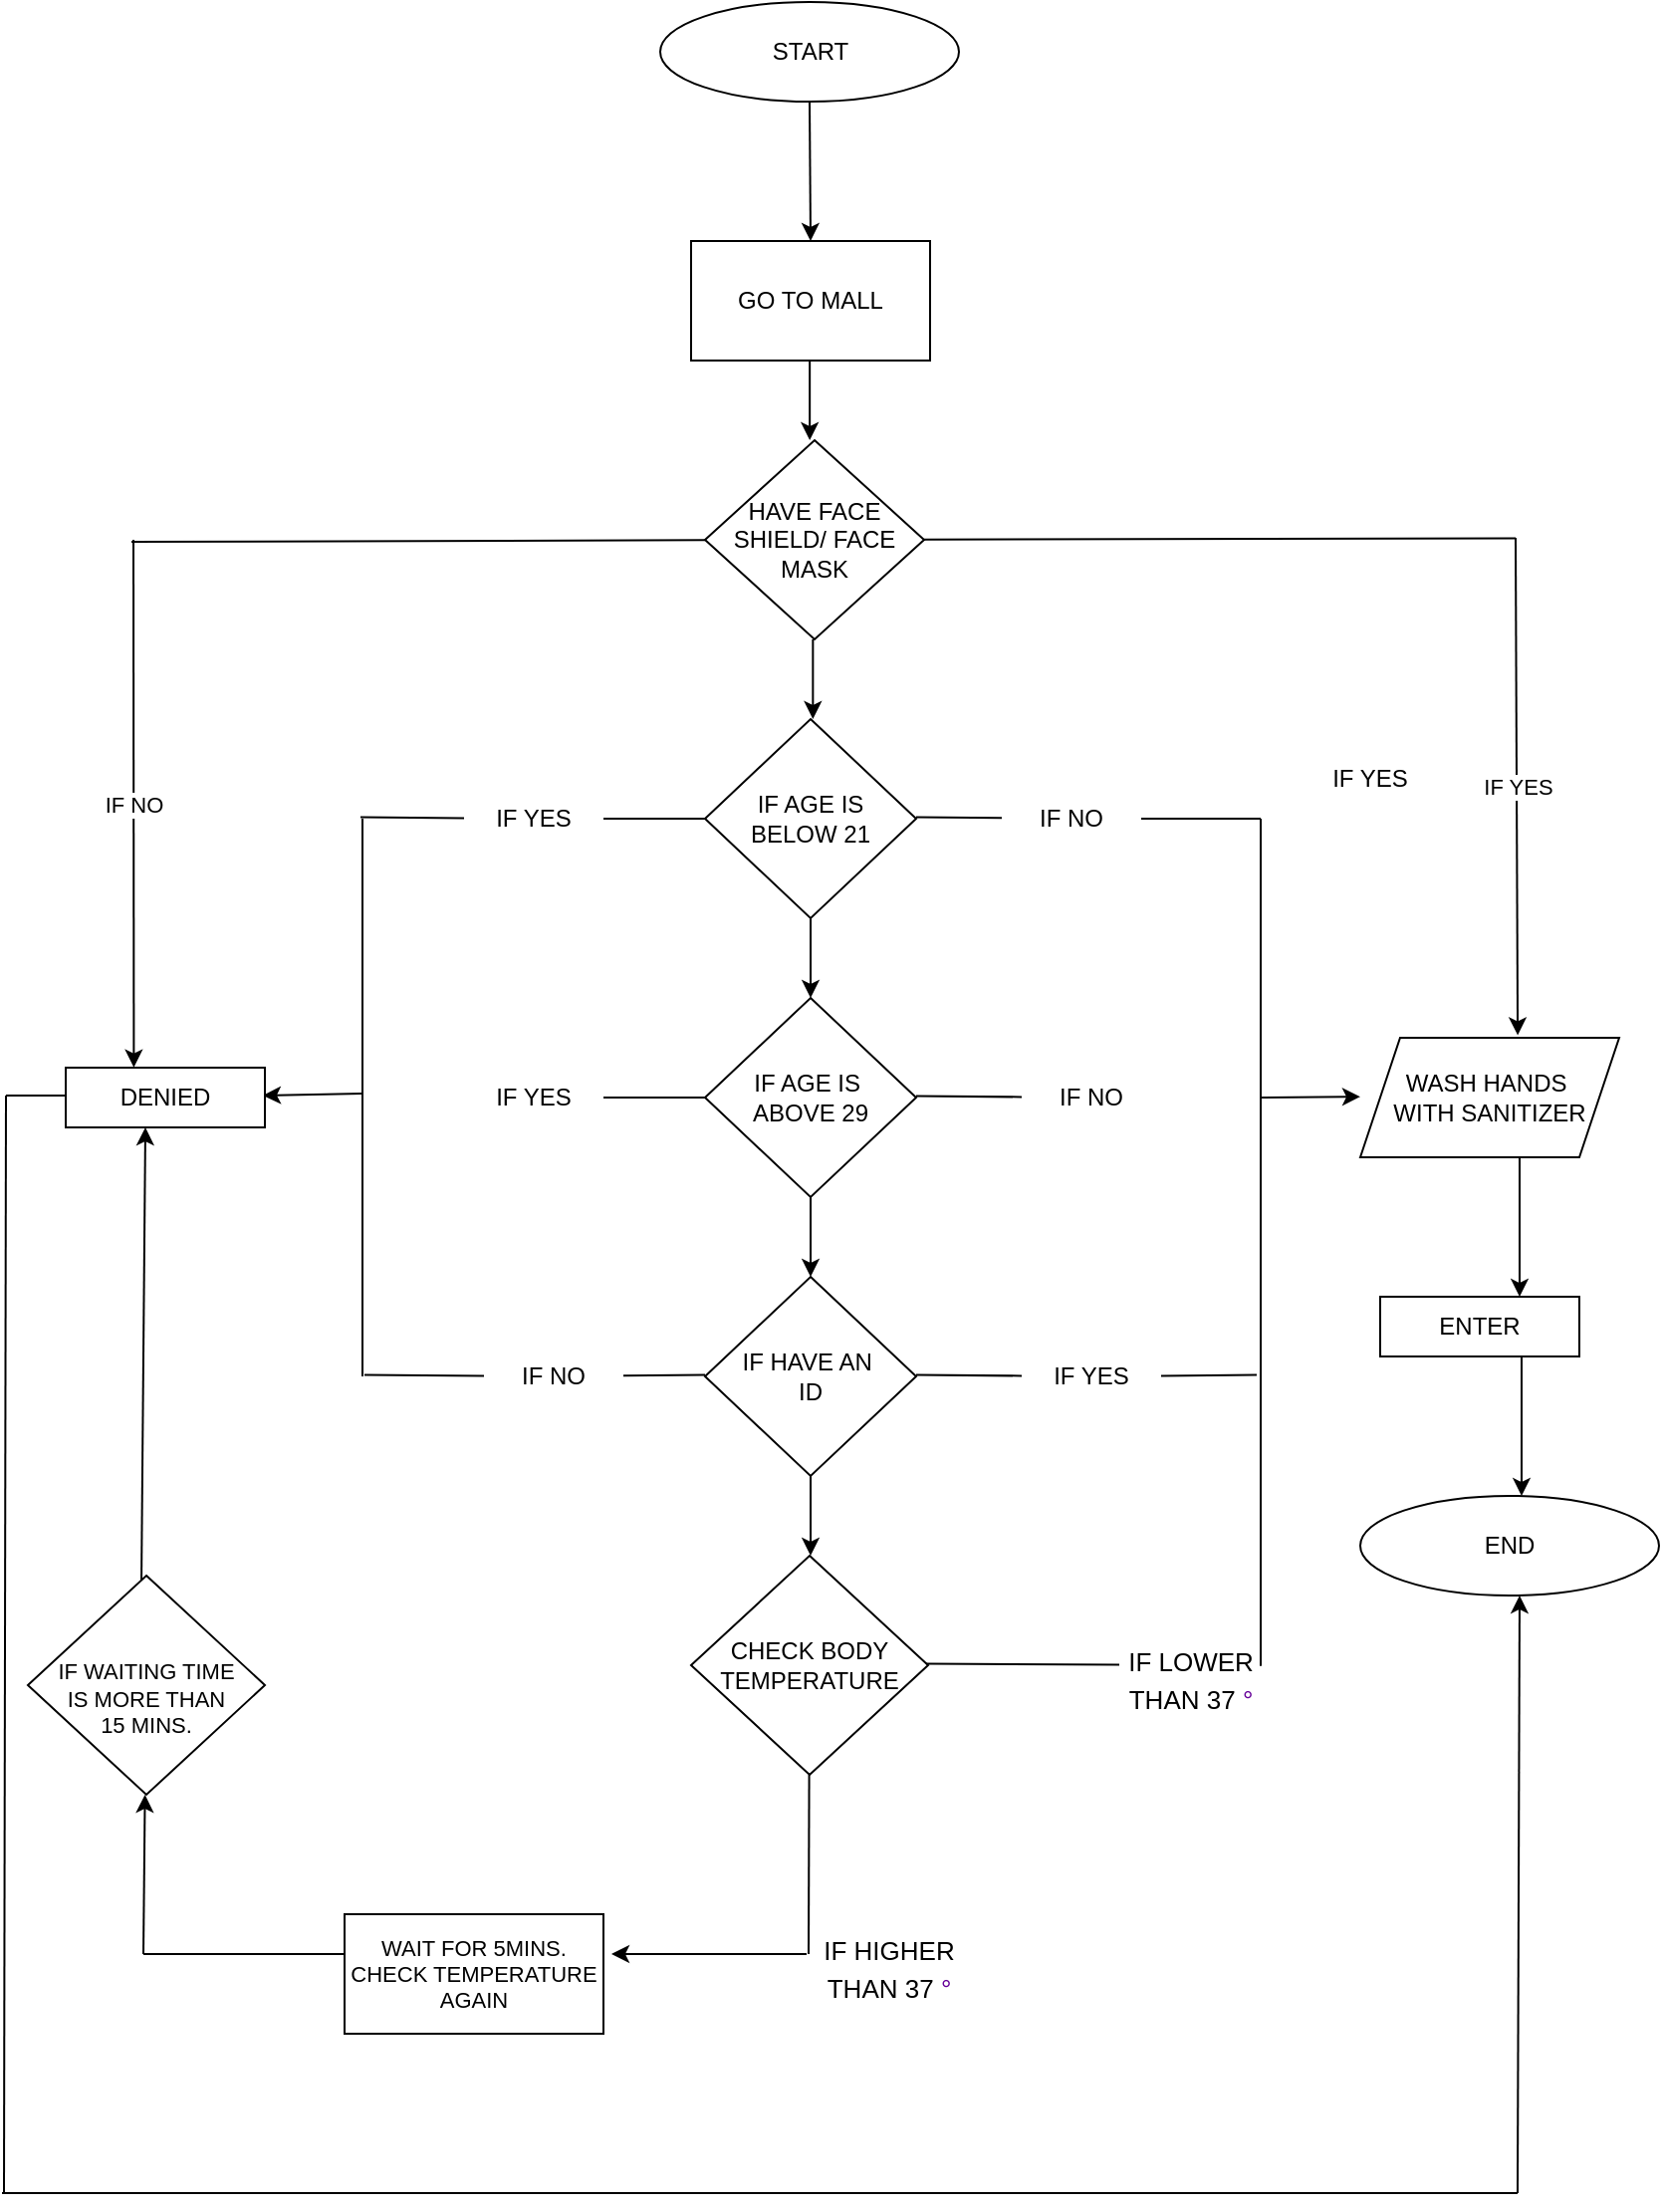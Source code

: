<mxfile version="13.6.10" type="github">
  <diagram id="C5RBs43oDa-KdzZeNtuy" name="Page-1">
    <mxGraphModel dx="782" dy="445" grid="1" gridSize="10" guides="1" tooltips="1" connect="1" arrows="1" fold="1" page="1" pageScale="1" pageWidth="850" pageHeight="1400" math="0" shadow="0">
      <root>
        <mxCell id="WIyWlLk6GJQsqaUBKTNV-0" />
        <mxCell id="WIyWlLk6GJQsqaUBKTNV-1" parent="WIyWlLk6GJQsqaUBKTNV-0" />
        <mxCell id="WIyWlLk6GJQsqaUBKTNV-4" value="Yes" style="rounded=0;html=1;jettySize=auto;orthogonalLoop=1;fontSize=11;endArrow=block;endFill=0;endSize=8;strokeWidth=1;shadow=0;labelBackgroundColor=none;edgeStyle=orthogonalEdgeStyle;" parent="WIyWlLk6GJQsqaUBKTNV-1" target="WIyWlLk6GJQsqaUBKTNV-10" edge="1">
          <mxGeometry y="20" relative="1" as="geometry">
            <mxPoint as="offset" />
            <mxPoint x="220" y="250" as="sourcePoint" />
          </mxGeometry>
        </mxCell>
        <mxCell id="WIyWlLk6GJQsqaUBKTNV-8" value="No" style="rounded=0;html=1;jettySize=auto;orthogonalLoop=1;fontSize=11;endArrow=block;endFill=0;endSize=8;strokeWidth=1;shadow=0;labelBackgroundColor=none;edgeStyle=orthogonalEdgeStyle;" parent="WIyWlLk6GJQsqaUBKTNV-1" target="WIyWlLk6GJQsqaUBKTNV-11" edge="1">
          <mxGeometry x="0.333" y="20" relative="1" as="geometry">
            <mxPoint as="offset" />
            <mxPoint x="220" y="370" as="sourcePoint" />
          </mxGeometry>
        </mxCell>
        <mxCell id="DxQTQDj1nQIEqU1Zx3Uc-0" value="START" style="ellipse;whiteSpace=wrap;html=1;" vertex="1" parent="WIyWlLk6GJQsqaUBKTNV-1">
          <mxGeometry x="338.5" y="60" width="150" height="50" as="geometry" />
        </mxCell>
        <mxCell id="DxQTQDj1nQIEqU1Zx3Uc-2" value="" style="endArrow=classic;html=1;exitX=0.5;exitY=1;exitDx=0;exitDy=0;exitPerimeter=0;" edge="1" parent="WIyWlLk6GJQsqaUBKTNV-1" source="DxQTQDj1nQIEqU1Zx3Uc-0">
          <mxGeometry width="50" height="50" relative="1" as="geometry">
            <mxPoint x="414" y="150" as="sourcePoint" />
            <mxPoint x="414" y="180" as="targetPoint" />
          </mxGeometry>
        </mxCell>
        <mxCell id="DxQTQDj1nQIEqU1Zx3Uc-4" value="GO TO MALL" style="rounded=0;whiteSpace=wrap;html=1;" vertex="1" parent="WIyWlLk6GJQsqaUBKTNV-1">
          <mxGeometry x="354" y="180" width="120" height="60" as="geometry" />
        </mxCell>
        <mxCell id="DxQTQDj1nQIEqU1Zx3Uc-5" value="HAVE FACE SHIELD/ FACE MASK" style="rhombus;whiteSpace=wrap;html=1;fontSize=12;" vertex="1" parent="WIyWlLk6GJQsqaUBKTNV-1">
          <mxGeometry x="361" y="280" width="110" height="100" as="geometry" />
        </mxCell>
        <mxCell id="DxQTQDj1nQIEqU1Zx3Uc-10" value="" style="endArrow=classic;html=1;exitX=0.5;exitY=1;exitDx=0;exitDy=0;exitPerimeter=0;" edge="1" parent="WIyWlLk6GJQsqaUBKTNV-1">
          <mxGeometry width="50" height="50" relative="1" as="geometry">
            <mxPoint x="413.58" y="240.0" as="sourcePoint" />
            <mxPoint x="413.58" y="280" as="targetPoint" />
          </mxGeometry>
        </mxCell>
        <mxCell id="DxQTQDj1nQIEqU1Zx3Uc-12" value="IF AGE IS &lt;br&gt;BELOW 21" style="rhombus;whiteSpace=wrap;html=1;" vertex="1" parent="WIyWlLk6GJQsqaUBKTNV-1">
          <mxGeometry x="361" y="420" width="106" height="100" as="geometry" />
        </mxCell>
        <mxCell id="DxQTQDj1nQIEqU1Zx3Uc-13" value="IF AGE IS&amp;nbsp;&lt;br&gt;ABOVE 29" style="rhombus;whiteSpace=wrap;html=1;" vertex="1" parent="WIyWlLk6GJQsqaUBKTNV-1">
          <mxGeometry x="361" y="560" width="106" height="100" as="geometry" />
        </mxCell>
        <mxCell id="DxQTQDj1nQIEqU1Zx3Uc-14" value="IF HAVE AN&amp;nbsp;&lt;br&gt;ID" style="rhombus;whiteSpace=wrap;html=1;" vertex="1" parent="WIyWlLk6GJQsqaUBKTNV-1">
          <mxGeometry x="361" y="700" width="106" height="100" as="geometry" />
        </mxCell>
        <mxCell id="DxQTQDj1nQIEqU1Zx3Uc-15" value="CHECK BODY&lt;br&gt;TEMPERATURE" style="rhombus;whiteSpace=wrap;html=1;" vertex="1" parent="WIyWlLk6GJQsqaUBKTNV-1">
          <mxGeometry x="354" y="840" width="119" height="110" as="geometry" />
        </mxCell>
        <mxCell id="DxQTQDj1nQIEqU1Zx3Uc-39" value="" style="endArrow=classic;html=1;exitX=0.5;exitY=1;exitDx=0;exitDy=0;exitPerimeter=0;" edge="1" parent="WIyWlLk6GJQsqaUBKTNV-1">
          <mxGeometry width="50" height="50" relative="1" as="geometry">
            <mxPoint x="414.0" y="520" as="sourcePoint" />
            <mxPoint x="414.0" y="560" as="targetPoint" />
          </mxGeometry>
        </mxCell>
        <mxCell id="DxQTQDj1nQIEqU1Zx3Uc-40" value="" style="endArrow=classic;html=1;exitX=0.5;exitY=1;exitDx=0;exitDy=0;exitPerimeter=0;" edge="1" parent="WIyWlLk6GJQsqaUBKTNV-1">
          <mxGeometry width="50" height="50" relative="1" as="geometry">
            <mxPoint x="414.0" y="660" as="sourcePoint" />
            <mxPoint x="414.0" y="700" as="targetPoint" />
          </mxGeometry>
        </mxCell>
        <mxCell id="DxQTQDj1nQIEqU1Zx3Uc-41" value="" style="endArrow=classic;html=1;exitX=0.5;exitY=1;exitDx=0;exitDy=0;exitPerimeter=0;" edge="1" parent="WIyWlLk6GJQsqaUBKTNV-1">
          <mxGeometry width="50" height="50" relative="1" as="geometry">
            <mxPoint x="414.0" y="800" as="sourcePoint" />
            <mxPoint x="414.0" y="840" as="targetPoint" />
          </mxGeometry>
        </mxCell>
        <mxCell id="DxQTQDj1nQIEqU1Zx3Uc-48" value="" style="endArrow=none;html=1;" edge="1" parent="WIyWlLk6GJQsqaUBKTNV-1" target="DxQTQDj1nQIEqU1Zx3Uc-5">
          <mxGeometry width="50" height="50" relative="1" as="geometry">
            <mxPoint x="73" y="331" as="sourcePoint" />
            <mxPoint x="340" y="330" as="targetPoint" />
          </mxGeometry>
        </mxCell>
        <mxCell id="DxQTQDj1nQIEqU1Zx3Uc-70" value="" style="endArrow=none;html=1;" edge="1" parent="WIyWlLk6GJQsqaUBKTNV-1" source="DxQTQDj1nQIEqU1Zx3Uc-85">
          <mxGeometry width="50" height="50" relative="1" as="geometry">
            <mxPoint x="467" y="469.29" as="sourcePoint" />
            <mxPoint x="640" y="470" as="targetPoint" />
          </mxGeometry>
        </mxCell>
        <mxCell id="DxQTQDj1nQIEqU1Zx3Uc-71" value="" style="endArrow=none;html=1;" edge="1" parent="WIyWlLk6GJQsqaUBKTNV-1" source="DxQTQDj1nQIEqU1Zx3Uc-84">
          <mxGeometry width="50" height="50" relative="1" as="geometry">
            <mxPoint x="188" y="469.29" as="sourcePoint" />
            <mxPoint x="361" y="470" as="targetPoint" />
          </mxGeometry>
        </mxCell>
        <mxCell id="DxQTQDj1nQIEqU1Zx3Uc-74" value="" style="endArrow=none;html=1;" edge="1" parent="WIyWlLk6GJQsqaUBKTNV-1" source="DxQTQDj1nQIEqU1Zx3Uc-90">
          <mxGeometry width="50" height="50" relative="1" as="geometry">
            <mxPoint x="190" y="608" as="sourcePoint" />
            <mxPoint x="361" y="610" as="targetPoint" />
          </mxGeometry>
        </mxCell>
        <mxCell id="DxQTQDj1nQIEqU1Zx3Uc-76" value="" style="endArrow=none;html=1;" edge="1" parent="WIyWlLk6GJQsqaUBKTNV-1">
          <mxGeometry width="50" height="50" relative="1" as="geometry">
            <mxPoint x="640" y="470" as="sourcePoint" />
            <mxPoint x="640" y="471" as="targetPoint" />
            <Array as="points">
              <mxPoint x="640" y="900" />
            </Array>
          </mxGeometry>
        </mxCell>
        <mxCell id="DxQTQDj1nQIEqU1Zx3Uc-80" value="" style="endArrow=none;html=1;" edge="1" parent="WIyWlLk6GJQsqaUBKTNV-1" source="DxQTQDj1nQIEqU1Zx3Uc-96">
          <mxGeometry width="50" height="50" relative="1" as="geometry">
            <mxPoint x="467" y="749.29" as="sourcePoint" />
            <mxPoint x="638" y="749.29" as="targetPoint" />
          </mxGeometry>
        </mxCell>
        <mxCell id="DxQTQDj1nQIEqU1Zx3Uc-82" value="" style="endArrow=none;html=1;" edge="1" parent="WIyWlLk6GJQsqaUBKTNV-1" source="DxQTQDj1nQIEqU1Zx3Uc-94">
          <mxGeometry width="50" height="50" relative="1" as="geometry">
            <mxPoint x="190" y="749.29" as="sourcePoint" />
            <mxPoint x="361" y="749.29" as="targetPoint" />
          </mxGeometry>
        </mxCell>
        <mxCell id="DxQTQDj1nQIEqU1Zx3Uc-85" value="IF NO" style="text;html=1;strokeColor=none;fillColor=none;align=center;verticalAlign=middle;whiteSpace=wrap;rounded=0;" vertex="1" parent="WIyWlLk6GJQsqaUBKTNV-1">
          <mxGeometry x="510" y="460" width="70" height="20" as="geometry" />
        </mxCell>
        <mxCell id="DxQTQDj1nQIEqU1Zx3Uc-88" value="" style="endArrow=none;html=1;" edge="1" parent="WIyWlLk6GJQsqaUBKTNV-1" target="DxQTQDj1nQIEqU1Zx3Uc-85">
          <mxGeometry width="50" height="50" relative="1" as="geometry">
            <mxPoint x="467" y="469.29" as="sourcePoint" />
            <mxPoint x="640" y="470" as="targetPoint" />
          </mxGeometry>
        </mxCell>
        <mxCell id="DxQTQDj1nQIEqU1Zx3Uc-84" value="IF YES" style="text;html=1;strokeColor=none;fillColor=none;align=center;verticalAlign=middle;whiteSpace=wrap;rounded=0;" vertex="1" parent="WIyWlLk6GJQsqaUBKTNV-1">
          <mxGeometry x="240" y="460" width="70" height="20" as="geometry" />
        </mxCell>
        <mxCell id="DxQTQDj1nQIEqU1Zx3Uc-89" value="" style="endArrow=none;html=1;" edge="1" parent="WIyWlLk6GJQsqaUBKTNV-1" target="DxQTQDj1nQIEqU1Zx3Uc-84">
          <mxGeometry width="50" height="50" relative="1" as="geometry">
            <mxPoint x="188" y="469.29" as="sourcePoint" />
            <mxPoint x="361" y="470" as="targetPoint" />
          </mxGeometry>
        </mxCell>
        <mxCell id="DxQTQDj1nQIEqU1Zx3Uc-90" value="IF YES" style="text;html=1;strokeColor=none;fillColor=none;align=center;verticalAlign=middle;whiteSpace=wrap;rounded=0;" vertex="1" parent="WIyWlLk6GJQsqaUBKTNV-1">
          <mxGeometry x="240" y="600" width="70" height="20" as="geometry" />
        </mxCell>
        <mxCell id="DxQTQDj1nQIEqU1Zx3Uc-92" value="IF NO" style="text;html=1;strokeColor=none;fillColor=none;align=center;verticalAlign=middle;whiteSpace=wrap;rounded=0;" vertex="1" parent="WIyWlLk6GJQsqaUBKTNV-1">
          <mxGeometry x="520" y="600" width="70" height="20" as="geometry" />
        </mxCell>
        <mxCell id="DxQTQDj1nQIEqU1Zx3Uc-93" value="" style="endArrow=none;html=1;" edge="1" parent="WIyWlLk6GJQsqaUBKTNV-1" target="DxQTQDj1nQIEqU1Zx3Uc-92">
          <mxGeometry width="50" height="50" relative="1" as="geometry">
            <mxPoint x="467" y="609.29" as="sourcePoint" />
            <mxPoint x="640" y="610" as="targetPoint" />
          </mxGeometry>
        </mxCell>
        <mxCell id="DxQTQDj1nQIEqU1Zx3Uc-94" value="IF NO" style="text;html=1;strokeColor=none;fillColor=none;align=center;verticalAlign=middle;whiteSpace=wrap;rounded=0;" vertex="1" parent="WIyWlLk6GJQsqaUBKTNV-1">
          <mxGeometry x="250" y="740" width="70" height="20" as="geometry" />
        </mxCell>
        <mxCell id="DxQTQDj1nQIEqU1Zx3Uc-95" value="" style="endArrow=none;html=1;" edge="1" parent="WIyWlLk6GJQsqaUBKTNV-1" target="DxQTQDj1nQIEqU1Zx3Uc-94">
          <mxGeometry width="50" height="50" relative="1" as="geometry">
            <mxPoint x="190" y="749.29" as="sourcePoint" />
            <mxPoint x="361" y="749.29" as="targetPoint" />
          </mxGeometry>
        </mxCell>
        <mxCell id="DxQTQDj1nQIEqU1Zx3Uc-96" value="IF YES" style="text;html=1;strokeColor=none;fillColor=none;align=center;verticalAlign=middle;whiteSpace=wrap;rounded=0;" vertex="1" parent="WIyWlLk6GJQsqaUBKTNV-1">
          <mxGeometry x="520" y="740" width="70" height="20" as="geometry" />
        </mxCell>
        <mxCell id="DxQTQDj1nQIEqU1Zx3Uc-97" value="" style="endArrow=none;html=1;" edge="1" parent="WIyWlLk6GJQsqaUBKTNV-1" target="DxQTQDj1nQIEqU1Zx3Uc-96">
          <mxGeometry width="50" height="50" relative="1" as="geometry">
            <mxPoint x="467" y="749.29" as="sourcePoint" />
            <mxPoint x="638" y="749.29" as="targetPoint" />
          </mxGeometry>
        </mxCell>
        <mxCell id="DxQTQDj1nQIEqU1Zx3Uc-98" value="IF LOWER&lt;br style=&quot;font-size: 13px;&quot;&gt;THAN 37&amp;nbsp;&lt;a href=&quot;https://www.degreesymbol.net/&quot; style=&quot;color: rgb(102, 0, 153); cursor: pointer; font-family: arial, sans-serif; font-size: 13px; text-align: left; background-color: rgb(255, 255, 255);&quot;&gt;&lt;h3 class=&quot;LC20lb DKV0Md&quot; style=&quot;font-size: 13px; font-weight: normal; margin: 0px 0px 3px; padding: 4px 0px 0px; display: inline-block; line-height: 1.3;&quot;&gt;°&lt;/h3&gt;&lt;/a&gt;" style="text;html=1;strokeColor=none;fillColor=none;align=center;verticalAlign=middle;whiteSpace=wrap;rounded=0;fontSize=13;" vertex="1" parent="WIyWlLk6GJQsqaUBKTNV-1">
          <mxGeometry x="570" y="882.5" width="70" height="45" as="geometry" />
        </mxCell>
        <mxCell id="DxQTQDj1nQIEqU1Zx3Uc-100" value="" style="endArrow=none;html=1;sourcePerimeterSpacing=0;startSize=6;jumpSize=6;jumpStyle=none;" edge="1" parent="WIyWlLk6GJQsqaUBKTNV-1">
          <mxGeometry width="50" height="50" relative="1" as="geometry">
            <mxPoint x="472" y="894.29" as="sourcePoint" />
            <mxPoint x="569" y="894.812" as="targetPoint" />
          </mxGeometry>
        </mxCell>
        <mxCell id="DxQTQDj1nQIEqU1Zx3Uc-120" value="" style="endArrow=none;html=1;" edge="1" parent="WIyWlLk6GJQsqaUBKTNV-1">
          <mxGeometry width="50" height="50" relative="1" as="geometry">
            <mxPoint x="189" y="750" as="sourcePoint" />
            <mxPoint x="189" y="470" as="targetPoint" />
          </mxGeometry>
        </mxCell>
        <mxCell id="DxQTQDj1nQIEqU1Zx3Uc-121" value="" style="endArrow=classic;html=1;" edge="1" parent="WIyWlLk6GJQsqaUBKTNV-1">
          <mxGeometry width="50" height="50" relative="1" as="geometry">
            <mxPoint x="189" y="608" as="sourcePoint" />
            <mxPoint x="139" y="609" as="targetPoint" />
          </mxGeometry>
        </mxCell>
        <mxCell id="DxQTQDj1nQIEqU1Zx3Uc-128" value="IF YES" style="text;html=1;strokeColor=none;fillColor=none;align=center;verticalAlign=middle;whiteSpace=wrap;rounded=0;" vertex="1" parent="WIyWlLk6GJQsqaUBKTNV-1">
          <mxGeometry x="660" y="440" width="70" height="20" as="geometry" />
        </mxCell>
        <mxCell id="DxQTQDj1nQIEqU1Zx3Uc-131" value="" style="endArrow=classic;html=1;" edge="1" parent="WIyWlLk6GJQsqaUBKTNV-1">
          <mxGeometry width="50" height="50" relative="1" as="geometry">
            <mxPoint x="640" y="610" as="sourcePoint" />
            <mxPoint x="690" y="609.58" as="targetPoint" />
          </mxGeometry>
        </mxCell>
        <mxCell id="DxQTQDj1nQIEqU1Zx3Uc-132" value="DENIED" style="rounded=0;whiteSpace=wrap;html=1;" vertex="1" parent="WIyWlLk6GJQsqaUBKTNV-1">
          <mxGeometry x="40" y="595" width="100" height="30" as="geometry" />
        </mxCell>
        <mxCell id="DxQTQDj1nQIEqU1Zx3Uc-137" value="" style="endArrow=classic;html=1;entryX=0.342;entryY=-0.005;entryDx=0;entryDy=0;entryPerimeter=0;" edge="1" parent="WIyWlLk6GJQsqaUBKTNV-1" target="DxQTQDj1nQIEqU1Zx3Uc-132">
          <mxGeometry relative="1" as="geometry">
            <mxPoint x="74" y="330" as="sourcePoint" />
            <mxPoint x="60" y="480" as="targetPoint" />
          </mxGeometry>
        </mxCell>
        <mxCell id="DxQTQDj1nQIEqU1Zx3Uc-138" value="IF NO" style="edgeLabel;resizable=0;html=1;align=center;verticalAlign=middle;" connectable="0" vertex="1" parent="DxQTQDj1nQIEqU1Zx3Uc-137">
          <mxGeometry relative="1" as="geometry" />
        </mxCell>
        <mxCell id="DxQTQDj1nQIEqU1Zx3Uc-139" value="" style="endArrow=none;html=1;" edge="1" parent="WIyWlLk6GJQsqaUBKTNV-1" source="DxQTQDj1nQIEqU1Zx3Uc-5">
          <mxGeometry width="50" height="50" relative="1" as="geometry">
            <mxPoint x="580" y="320" as="sourcePoint" />
            <mxPoint x="768" y="329.29" as="targetPoint" />
          </mxGeometry>
        </mxCell>
        <mxCell id="DxQTQDj1nQIEqU1Zx3Uc-140" value="" style="endArrow=classic;html=1;entryX=0.342;entryY=-0.005;entryDx=0;entryDy=0;entryPerimeter=0;" edge="1" parent="WIyWlLk6GJQsqaUBKTNV-1">
          <mxGeometry relative="1" as="geometry">
            <mxPoint x="768" y="329" as="sourcePoint" />
            <mxPoint x="769.04" y="578.7" as="targetPoint" />
          </mxGeometry>
        </mxCell>
        <mxCell id="DxQTQDj1nQIEqU1Zx3Uc-141" value="IF YES" style="edgeLabel;resizable=0;html=1;align=center;verticalAlign=middle;" connectable="0" vertex="1" parent="DxQTQDj1nQIEqU1Zx3Uc-140">
          <mxGeometry relative="1" as="geometry" />
        </mxCell>
        <mxCell id="DxQTQDj1nQIEqU1Zx3Uc-142" value="WASH HANDS&amp;nbsp;&lt;br&gt;WITH SANITIZER" style="shape=parallelogram;perimeter=parallelogramPerimeter;whiteSpace=wrap;html=1;fixedSize=1;fontFamily=Helvetica;fontSize=12;fontColor=#000000;align=center;strokeColor=#000000;fillColor=#ffffff;" vertex="1" parent="WIyWlLk6GJQsqaUBKTNV-1">
          <mxGeometry x="690" y="580" width="130" height="60" as="geometry" />
        </mxCell>
        <mxCell id="DxQTQDj1nQIEqU1Zx3Uc-144" value="ENTER" style="rounded=0;whiteSpace=wrap;html=1;" vertex="1" parent="WIyWlLk6GJQsqaUBKTNV-1">
          <mxGeometry x="700" y="710" width="100" height="30" as="geometry" />
        </mxCell>
        <mxCell id="DxQTQDj1nQIEqU1Zx3Uc-145" value="" style="endArrow=classic;html=1;" edge="1" parent="WIyWlLk6GJQsqaUBKTNV-1">
          <mxGeometry width="50" height="50" relative="1" as="geometry">
            <mxPoint x="770" y="640" as="sourcePoint" />
            <mxPoint x="770" y="710" as="targetPoint" />
          </mxGeometry>
        </mxCell>
        <mxCell id="DxQTQDj1nQIEqU1Zx3Uc-146" value="" style="endArrow=classic;html=1;" edge="1" parent="WIyWlLk6GJQsqaUBKTNV-1">
          <mxGeometry width="50" height="50" relative="1" as="geometry">
            <mxPoint x="771" y="740" as="sourcePoint" />
            <mxPoint x="771" y="810" as="targetPoint" />
          </mxGeometry>
        </mxCell>
        <mxCell id="DxQTQDj1nQIEqU1Zx3Uc-147" value="END" style="ellipse;whiteSpace=wrap;html=1;" vertex="1" parent="WIyWlLk6GJQsqaUBKTNV-1">
          <mxGeometry x="690" y="810" width="150" height="50" as="geometry" />
        </mxCell>
        <mxCell id="DxQTQDj1nQIEqU1Zx3Uc-151" value="" style="endArrow=none;html=1;fontFamily=Helvetica;fontSize=11;fontColor=#000000;align=center;strokeColor=#000000;" edge="1" parent="WIyWlLk6GJQsqaUBKTNV-1">
          <mxGeometry width="50" height="50" relative="1" as="geometry">
            <mxPoint x="10" y="609" as="sourcePoint" />
            <mxPoint x="40" y="609" as="targetPoint" />
          </mxGeometry>
        </mxCell>
        <mxCell id="DxQTQDj1nQIEqU1Zx3Uc-153" value="" style="endArrow=none;html=1;fontFamily=Helvetica;fontSize=11;fontColor=#000000;align=center;strokeColor=#000000;" edge="1" parent="WIyWlLk6GJQsqaUBKTNV-1">
          <mxGeometry width="50" height="50" relative="1" as="geometry">
            <mxPoint x="10" y="609" as="sourcePoint" />
            <mxPoint x="9" y="1160" as="targetPoint" />
          </mxGeometry>
        </mxCell>
        <mxCell id="DxQTQDj1nQIEqU1Zx3Uc-154" value="" style="endArrow=classic;html=1;" edge="1" parent="WIyWlLk6GJQsqaUBKTNV-1">
          <mxGeometry width="50" height="50" relative="1" as="geometry">
            <mxPoint x="78" y="855" as="sourcePoint" />
            <mxPoint x="80" y="625" as="targetPoint" />
          </mxGeometry>
        </mxCell>
        <mxCell id="DxQTQDj1nQIEqU1Zx3Uc-155" value="&lt;br style=&quot;font-size: 11px;&quot;&gt;IF WAITING TIME&lt;br style=&quot;font-size: 11px;&quot;&gt;IS MORE THAN&lt;br style=&quot;font-size: 11px;&quot;&gt;15 MINS." style="rhombus;whiteSpace=wrap;html=1;fontSize=11;fontStyle=0" vertex="1" parent="WIyWlLk6GJQsqaUBKTNV-1">
          <mxGeometry x="21" y="850" width="119" height="110" as="geometry" />
        </mxCell>
        <mxCell id="DxQTQDj1nQIEqU1Zx3Uc-158" value="" style="endArrow=classic;html=1;" edge="1" parent="WIyWlLk6GJQsqaUBKTNV-1">
          <mxGeometry width="50" height="50" relative="1" as="geometry">
            <mxPoint x="79" y="1040" as="sourcePoint" />
            <mxPoint x="79.79" y="960" as="targetPoint" />
          </mxGeometry>
        </mxCell>
        <mxCell id="DxQTQDj1nQIEqU1Zx3Uc-160" value="" style="endArrow=none;html=1;fontFamily=Helvetica;fontSize=11;fontColor=#000000;align=center;startFill=0;strokeColor=#000000;" edge="1" parent="WIyWlLk6GJQsqaUBKTNV-1">
          <mxGeometry relative="1" as="geometry">
            <mxPoint x="79" y="1040" as="sourcePoint" />
            <mxPoint x="240" y="1040" as="targetPoint" />
          </mxGeometry>
        </mxCell>
        <mxCell id="DxQTQDj1nQIEqU1Zx3Uc-162" value="WAIT FOR 5MINS. CHECK TEMPERATURE AGAIN" style="rounded=0;whiteSpace=wrap;html=1;fontSize=11;" vertex="1" parent="WIyWlLk6GJQsqaUBKTNV-1">
          <mxGeometry x="180" y="1020" width="130" height="60" as="geometry" />
        </mxCell>
        <mxCell id="DxQTQDj1nQIEqU1Zx3Uc-165" value="" style="endArrow=none;html=1;fontSize=11;" edge="1" parent="WIyWlLk6GJQsqaUBKTNV-1">
          <mxGeometry width="50" height="50" relative="1" as="geometry">
            <mxPoint x="413" y="1040" as="sourcePoint" />
            <mxPoint x="413.29" y="950" as="targetPoint" />
          </mxGeometry>
        </mxCell>
        <mxCell id="DxQTQDj1nQIEqU1Zx3Uc-166" value="" style="endArrow=classic;html=1;fontFamily=Helvetica;fontSize=11;fontColor=#000000;align=center;strokeColor=#000000;" edge="1" parent="WIyWlLk6GJQsqaUBKTNV-1">
          <mxGeometry width="50" height="50" relative="1" as="geometry">
            <mxPoint x="412" y="1040" as="sourcePoint" />
            <mxPoint x="314" y="1040" as="targetPoint" />
          </mxGeometry>
        </mxCell>
        <mxCell id="DxQTQDj1nQIEqU1Zx3Uc-168" value="" style="endArrow=none;html=1;fontSize=11;" edge="1" parent="WIyWlLk6GJQsqaUBKTNV-1">
          <mxGeometry width="50" height="50" relative="1" as="geometry">
            <mxPoint x="8" y="1160" as="sourcePoint" />
            <mxPoint x="769" y="1160" as="targetPoint" />
          </mxGeometry>
        </mxCell>
        <mxCell id="DxQTQDj1nQIEqU1Zx3Uc-170" value="" style="endArrow=classic;html=1;fontSize=11;" edge="1" parent="WIyWlLk6GJQsqaUBKTNV-1">
          <mxGeometry width="50" height="50" relative="1" as="geometry">
            <mxPoint x="769" y="1160" as="sourcePoint" />
            <mxPoint x="770" y="860" as="targetPoint" />
          </mxGeometry>
        </mxCell>
        <mxCell id="DxQTQDj1nQIEqU1Zx3Uc-172" value="IF HIGHER THAN&amp;nbsp;&lt;span style=&quot;font-size: 13px;&quot;&gt;37&amp;nbsp;&lt;/span&gt;&lt;a href=&quot;https://www.degreesymbol.net/&quot; style=&quot;color: rgb(102, 0, 153); cursor: pointer; font-family: arial, sans-serif; font-size: 13px; text-align: left; background-color: rgb(255, 255, 255);&quot;&gt;&lt;h3 class=&quot;LC20lb DKV0Md&quot; style=&quot;font-size: 13px; font-weight: normal; margin: 0px 0px 3px; padding: 4px 0px 0px; display: inline-block; line-height: 1.3;&quot;&gt;°&lt;/h3&gt;&lt;/a&gt;" style="text;html=1;strokeColor=none;fillColor=none;align=center;verticalAlign=middle;whiteSpace=wrap;rounded=0;fontSize=13;" vertex="1" parent="WIyWlLk6GJQsqaUBKTNV-1">
          <mxGeometry x="410" y="1025" width="87" height="50" as="geometry" />
        </mxCell>
        <mxCell id="DxQTQDj1nQIEqU1Zx3Uc-178" value="" style="endArrow=classic;html=1;exitX=0.5;exitY=1;exitDx=0;exitDy=0;exitPerimeter=0;" edge="1" parent="WIyWlLk6GJQsqaUBKTNV-1">
          <mxGeometry width="50" height="50" relative="1" as="geometry">
            <mxPoint x="415.17" y="380" as="sourcePoint" />
            <mxPoint x="415.17" y="420" as="targetPoint" />
          </mxGeometry>
        </mxCell>
      </root>
    </mxGraphModel>
  </diagram>
</mxfile>
